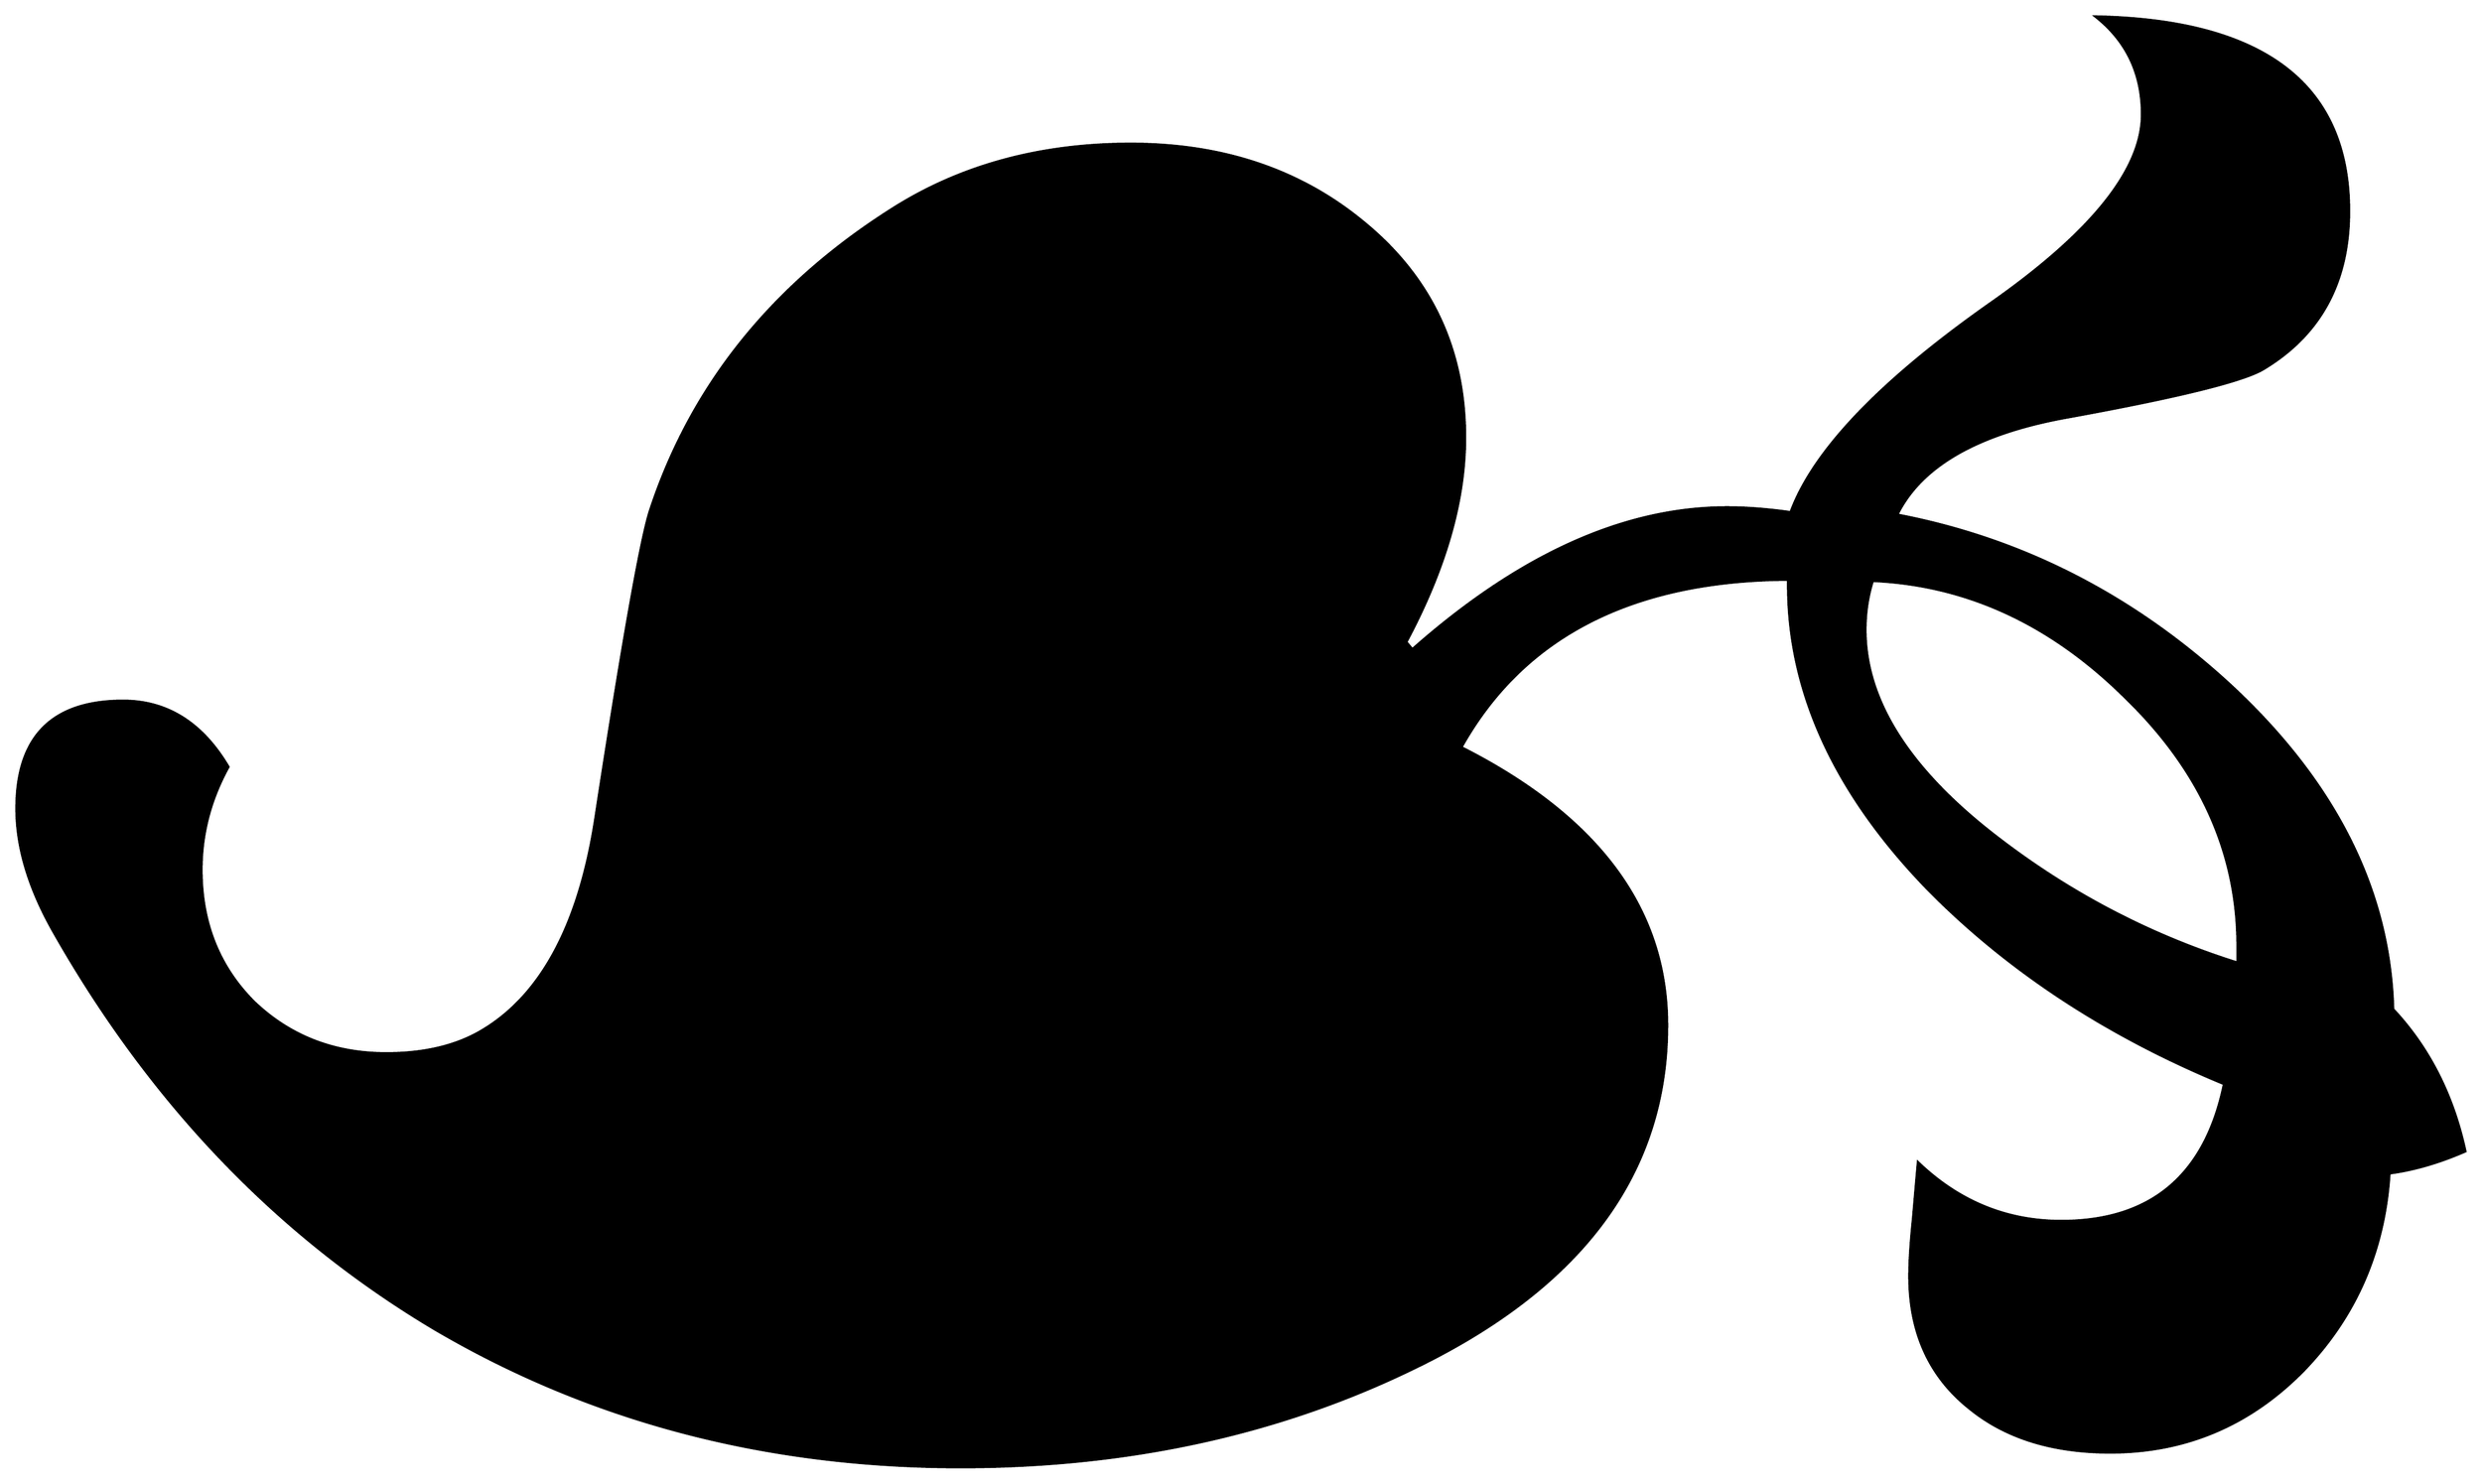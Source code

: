 


\begin{tikzpicture}[y=0.80pt, x=0.80pt, yscale=-1.0, xscale=1.0, inner sep=0pt, outer sep=0pt]
\begin{scope}[shift={(100.0,1722.0)},nonzero rule]
  \path[draw=.,fill=.,line width=1.600pt] (2024.0,-264.0) ..
    controls (2002.667,-254.667) and (1982.0,-248.667) ..
    (1962.0,-246.0) .. controls (1958.0,-183.333) and
    (1935.0,-130.0) .. (1893.0,-86.0) .. controls (1849.0,-40.667)
    and (1796.0,-18.0) .. (1734.0,-18.0) .. controls
    (1686.667,-18.0) and (1648.333,-30.0) .. (1619.0,-54.0) ..
    controls (1586.333,-80.0) and (1570.0,-116.0) ..
    (1570.0,-162.0) .. controls (1570.0,-174.0) and
    (1571.0,-189.667) .. (1573.0,-209.0) .. controls
    (1575.0,-232.333) and (1576.333,-247.667) .. (1577.0,-255.0) ..
    controls (1610.333,-223.0) and (1649.333,-207.0) ..
    (1694.0,-207.0) .. controls (1767.333,-207.0) and
    (1811.667,-244.333) .. (1827.0,-319.0) .. controls
    (1731.667,-358.333) and (1651.333,-411.0) .. (1586.0,-477.0) ..
    controls (1508.0,-557.0) and (1469.667,-641.667) ..
    (1471.0,-731.0) .. controls (1343.667,-730.333) and
    (1254.667,-684.667) .. (1204.0,-594.0) .. controls
    (1316.0,-537.333) and (1372.0,-461.667) .. (1372.0,-367.0) ..
    controls (1372.0,-246.333) and (1302.667,-152.667) ..
    (1164.0,-86.0) .. controls (1054.0,-32.667) and (931.0,-6.0)
    .. (795.0,-6.0) .. controls (636.333,-6.0) and (493.0,-43.667)
    .. (365.0,-119.0) .. controls (237.667,-195.0) and
    (134.333,-302.667) .. (55.0,-442.0) .. controls (34.333,-478.0)
    and (24.0,-512.0) .. (24.0,-544.0) .. controls (24.0,-602.667)
    and (53.0,-632.0) .. (111.0,-632.0) .. controls
    (147.0,-632.0) and (175.667,-614.0) .. (197.0,-578.0) ..
    controls (182.333,-551.333) and (175.0,-523.333) .. (175.0,-494.0)
    .. controls (175.0,-450.667) and (189.333,-414.667) ..
    (218.0,-386.0) .. controls (247.333,-358.0) and (283.333,-344.0)
    .. (326.0,-344.0) .. controls (356.667,-344.0) and
    (382.333,-350.0) .. (403.0,-362.0) .. controls (452.333,-390.667)
    and (483.667,-449.0) .. (497.0,-537.0) .. controls
    (519.667,-684.333) and (534.667,-768.333) .. (542.0,-789.0) ..
    controls (576.0,-891.0) and (642.333,-973.0) ..
    (741.0,-1035.0) .. controls (796.333,-1069.667) and
    (860.667,-1087.0) .. (934.0,-1087.0) .. controls
    (1008.667,-1087.0) and (1071.667,-1066.0) .. (1123.0,-1024.0) ..
    controls (1179.0,-978.667) and (1207.0,-919.667) ..
    (1207.0,-847.0) .. controls (1207.0,-795.667) and
    (1191.0,-740.0) .. (1159.0,-680.0) -- (1164.0,-674.0) ..
    controls (1251.333,-751.333) and (1337.0,-790.0) ..
    (1421.0,-790.0) .. controls (1437.0,-790.0) and
    (1454.333,-788.667) .. (1473.0,-786.0) .. controls
    (1491.667,-836.667) and (1546.667,-894.0) .. (1638.0,-958.0) ..
    controls (1719.333,-1015.333) and (1760.0,-1066.333) ..
    (1760.0,-1111.0) .. controls (1760.0,-1144.333) and
    (1747.333,-1171.0) .. (1722.0,-1191.0) .. controls
    (1860.0,-1188.333) and (1929.0,-1135.333) .. (1929.0,-1032.0) ..
    controls (1929.0,-974.0) and (1905.667,-931.0) ..
    (1859.0,-903.0) .. controls (1842.333,-893.0) and
    (1788.0,-879.667) .. (1696.0,-863.0) .. controls
    (1624.667,-849.667) and (1579.333,-823.333) .. (1560.0,-784.0) ..
    controls (1661.333,-764.667) and (1751.667,-718.667) ..
    (1831.0,-646.0) .. controls (1917.667,-566.0) and
    (1962.333,-477.333) .. (1965.0,-380.0) .. controls
    (1994.333,-348.667) and (2014.0,-310.0) .. (2024.0,-264.0) --
    cycle(1838.0,-418.0) -- (1838.0,-432.0) .. controls
    (1838.0,-508.0) and (1807.333,-575.667) .. (1746.0,-635.0) ..
    controls (1685.333,-695.0) and (1616.667,-726.667) ..
    (1540.0,-730.0) .. controls (1536.0,-717.333) and
    (1534.0,-704.0) .. (1534.0,-690.0) .. controls
    (1534.0,-631.333) and (1571.0,-574.0) .. (1645.0,-518.0) ..
    controls (1703.667,-473.333) and (1768.0,-440.0) ..
    (1838.0,-418.0) -- cycle;
\end{scope}

\end{tikzpicture}

